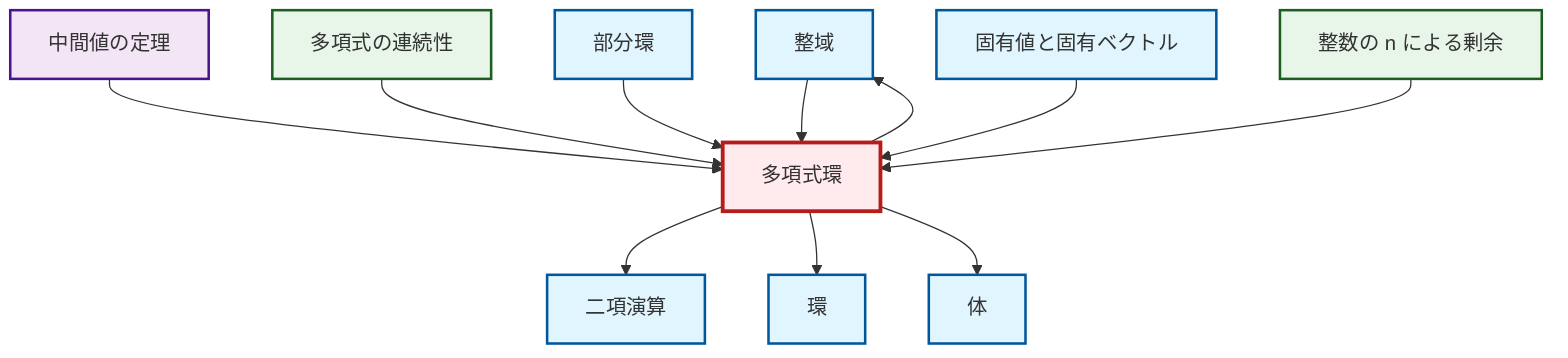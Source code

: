 graph TD
    classDef definition fill:#e1f5fe,stroke:#01579b,stroke-width:2px
    classDef theorem fill:#f3e5f5,stroke:#4a148c,stroke-width:2px
    classDef axiom fill:#fff3e0,stroke:#e65100,stroke-width:2px
    classDef example fill:#e8f5e9,stroke:#1b5e20,stroke-width:2px
    classDef current fill:#ffebee,stroke:#b71c1c,stroke-width:3px
    def-binary-operation["二項演算"]:::definition
    def-integral-domain["整域"]:::definition
    ex-polynomial-continuity["多項式の連続性"]:::example
    def-eigenvalue-eigenvector["固有値と固有ベクトル"]:::definition
    def-polynomial-ring["多項式環"]:::definition
    def-ring["環"]:::definition
    def-field["体"]:::definition
    thm-intermediate-value["中間値の定理"]:::theorem
    ex-quotient-integers-mod-n["整数の n による剰余"]:::example
    def-subring["部分環"]:::definition
    def-polynomial-ring --> def-binary-operation
    thm-intermediate-value --> def-polynomial-ring
    def-integral-domain --> def-polynomial-ring
    def-polynomial-ring --> def-integral-domain
    def-polynomial-ring --> def-ring
    ex-polynomial-continuity --> def-polynomial-ring
    def-subring --> def-polynomial-ring
    def-eigenvalue-eigenvector --> def-polynomial-ring
    def-polynomial-ring --> def-field
    ex-quotient-integers-mod-n --> def-polynomial-ring
    class def-polynomial-ring current